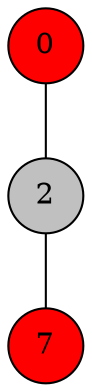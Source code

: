graph g{
0[shape=circle,style=filled,fillcolor=red];
2[shape=circle,style=filled,fillcolor=gray];
7[shape=circle,style=filled,fillcolor=red];
0--2;
2--7;
}
